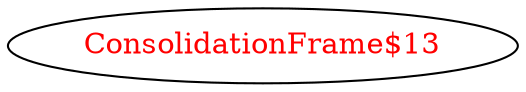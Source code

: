 digraph dependencyGraph {
 concentrate=true;
 ranksep="2.0";
 rankdir="LR"; 
 splines="ortho";
"ConsolidationFrame$13" [fontcolor="red"];
}